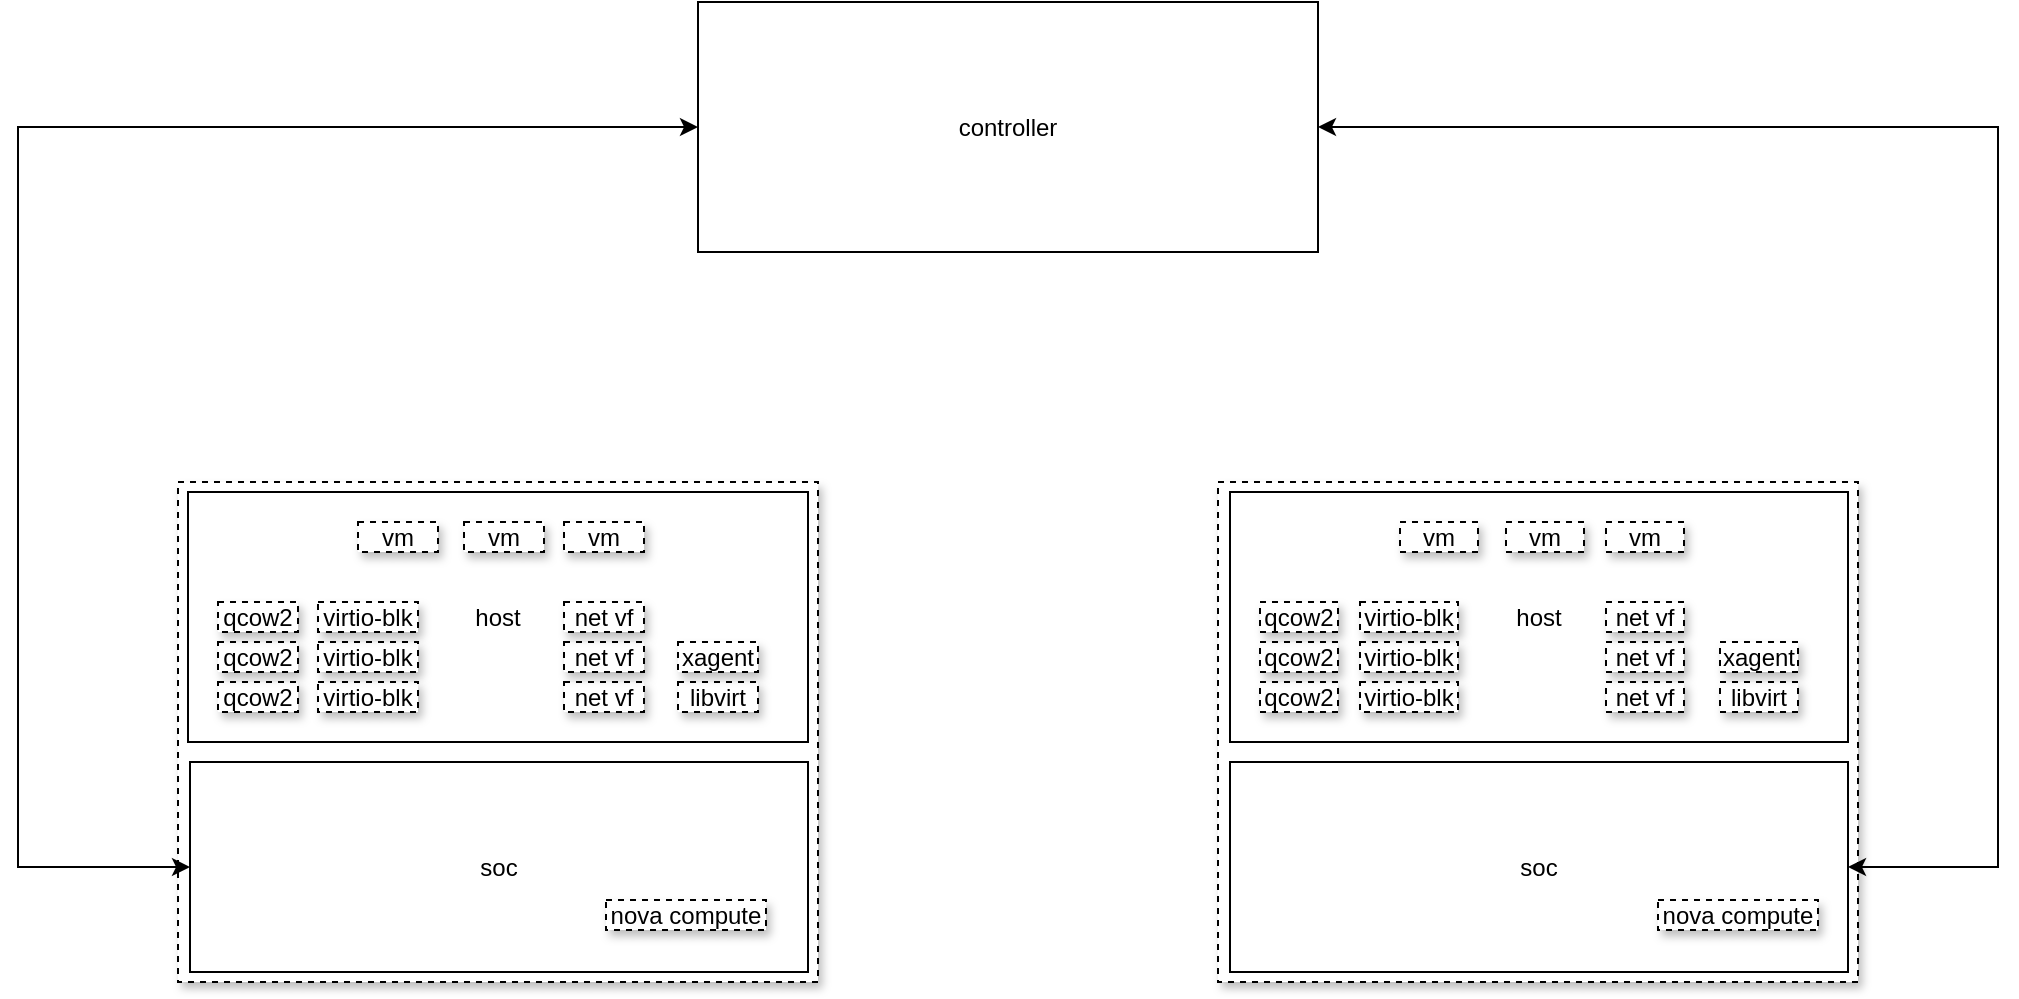 <mxfile version="16.5.3" type="github">
  <diagram id="BWb1KWBUvwRuPx-WHsDX" name="Page-1">
    <mxGraphModel dx="1113" dy="760" grid="1" gridSize="10" guides="1" tooltips="1" connect="1" arrows="1" fold="1" page="1" pageScale="1" pageWidth="827" pageHeight="1169" math="0" shadow="0">
      <root>
        <mxCell id="0" />
        <mxCell id="1" parent="0" />
        <mxCell id="d7l75vfM0CyaOL6KbHwW-1" value="" style="rounded=0;whiteSpace=wrap;html=1;shadow=1;dashed=1;" vertex="1" parent="1">
          <mxGeometry x="250" y="250" width="320" height="250" as="geometry" />
        </mxCell>
        <mxCell id="d7l75vfM0CyaOL6KbHwW-2" value="host" style="rounded=0;whiteSpace=wrap;html=1;" vertex="1" parent="1">
          <mxGeometry x="255" y="255" width="310" height="125" as="geometry" />
        </mxCell>
        <mxCell id="d7l75vfM0CyaOL6KbHwW-4" value="soc" style="rounded=0;whiteSpace=wrap;html=1;" vertex="1" parent="1">
          <mxGeometry x="256" y="390" width="309" height="105" as="geometry" />
        </mxCell>
        <mxCell id="d7l75vfM0CyaOL6KbHwW-5" value="" style="rounded=0;whiteSpace=wrap;html=1;shadow=1;dashed=1;" vertex="1" parent="1">
          <mxGeometry x="770" y="250" width="320" height="250" as="geometry" />
        </mxCell>
        <mxCell id="d7l75vfM0CyaOL6KbHwW-7" value="soc" style="rounded=0;whiteSpace=wrap;html=1;" vertex="1" parent="1">
          <mxGeometry x="776" y="390" width="309" height="105" as="geometry" />
        </mxCell>
        <mxCell id="d7l75vfM0CyaOL6KbHwW-9" value="controller" style="rounded=0;whiteSpace=wrap;html=1;" vertex="1" parent="1">
          <mxGeometry x="510" y="10" width="310" height="125" as="geometry" />
        </mxCell>
        <mxCell id="d7l75vfM0CyaOL6KbHwW-10" value="" style="endArrow=classic;startArrow=classic;html=1;rounded=0;exitX=0;exitY=0.5;exitDx=0;exitDy=0;edgeStyle=orthogonalEdgeStyle;entryX=0;entryY=0.5;entryDx=0;entryDy=0;" edge="1" parent="1" source="d7l75vfM0CyaOL6KbHwW-4" target="d7l75vfM0CyaOL6KbHwW-9">
          <mxGeometry width="50" height="50" relative="1" as="geometry">
            <mxPoint x="560" y="310" as="sourcePoint" />
            <mxPoint x="180" y="150" as="targetPoint" />
            <Array as="points">
              <mxPoint x="170" y="443" />
              <mxPoint x="170" y="73" />
            </Array>
          </mxGeometry>
        </mxCell>
        <mxCell id="d7l75vfM0CyaOL6KbHwW-11" value="" style="endArrow=classic;startArrow=classic;html=1;rounded=0;entryX=1;entryY=0.5;entryDx=0;entryDy=0;exitX=1;exitY=0.5;exitDx=0;exitDy=0;edgeStyle=orthogonalEdgeStyle;" edge="1" parent="1" source="d7l75vfM0CyaOL6KbHwW-7" target="d7l75vfM0CyaOL6KbHwW-9">
          <mxGeometry width="50" height="50" relative="1" as="geometry">
            <mxPoint x="990" y="150" as="sourcePoint" />
            <mxPoint x="1040" y="100" as="targetPoint" />
            <Array as="points">
              <mxPoint x="1160" y="443" />
              <mxPoint x="1160" y="73" />
            </Array>
          </mxGeometry>
        </mxCell>
        <mxCell id="d7l75vfM0CyaOL6KbHwW-12" value="qcow2" style="rounded=0;whiteSpace=wrap;html=1;shadow=1;dashed=1;" vertex="1" parent="1">
          <mxGeometry x="270" y="350" width="40" height="15" as="geometry" />
        </mxCell>
        <mxCell id="d7l75vfM0CyaOL6KbHwW-13" value="qcow2" style="rounded=0;whiteSpace=wrap;html=1;shadow=1;dashed=1;" vertex="1" parent="1">
          <mxGeometry x="270" y="330" width="40" height="15" as="geometry" />
        </mxCell>
        <mxCell id="d7l75vfM0CyaOL6KbHwW-14" value="qcow2" style="rounded=0;whiteSpace=wrap;html=1;shadow=1;dashed=1;" vertex="1" parent="1">
          <mxGeometry x="270" y="310" width="40" height="15" as="geometry" />
        </mxCell>
        <mxCell id="d7l75vfM0CyaOL6KbHwW-15" value="virtio-blk" style="rounded=0;whiteSpace=wrap;html=1;shadow=1;dashed=1;" vertex="1" parent="1">
          <mxGeometry x="320" y="350" width="50" height="15" as="geometry" />
        </mxCell>
        <mxCell id="d7l75vfM0CyaOL6KbHwW-16" value="virtio-blk" style="rounded=0;whiteSpace=wrap;html=1;shadow=1;dashed=1;" vertex="1" parent="1">
          <mxGeometry x="320" y="330" width="50" height="15" as="geometry" />
        </mxCell>
        <mxCell id="d7l75vfM0CyaOL6KbHwW-17" value="virtio-blk" style="rounded=0;whiteSpace=wrap;html=1;shadow=1;dashed=1;" vertex="1" parent="1">
          <mxGeometry x="320" y="310" width="50" height="15" as="geometry" />
        </mxCell>
        <mxCell id="d7l75vfM0CyaOL6KbHwW-18" value="net vf" style="rounded=0;whiteSpace=wrap;html=1;shadow=1;dashed=1;" vertex="1" parent="1">
          <mxGeometry x="443" y="350" width="40" height="15" as="geometry" />
        </mxCell>
        <mxCell id="d7l75vfM0CyaOL6KbHwW-19" value="net vf" style="rounded=0;whiteSpace=wrap;html=1;shadow=1;dashed=1;" vertex="1" parent="1">
          <mxGeometry x="443" y="330" width="40" height="15" as="geometry" />
        </mxCell>
        <mxCell id="d7l75vfM0CyaOL6KbHwW-20" value="net vf" style="rounded=0;whiteSpace=wrap;html=1;shadow=1;dashed=1;" vertex="1" parent="1">
          <mxGeometry x="443" y="310" width="40" height="15" as="geometry" />
        </mxCell>
        <mxCell id="d7l75vfM0CyaOL6KbHwW-22" value="libvirt" style="rounded=0;whiteSpace=wrap;html=1;shadow=1;dashed=1;" vertex="1" parent="1">
          <mxGeometry x="500" y="350" width="40" height="15" as="geometry" />
        </mxCell>
        <mxCell id="d7l75vfM0CyaOL6KbHwW-23" value="xagent" style="rounded=0;whiteSpace=wrap;html=1;shadow=1;dashed=1;" vertex="1" parent="1">
          <mxGeometry x="500" y="330" width="40" height="15" as="geometry" />
        </mxCell>
        <mxCell id="d7l75vfM0CyaOL6KbHwW-24" value="vm" style="rounded=0;whiteSpace=wrap;html=1;shadow=1;dashed=1;" vertex="1" parent="1">
          <mxGeometry x="340" y="270" width="40" height="15" as="geometry" />
        </mxCell>
        <mxCell id="d7l75vfM0CyaOL6KbHwW-25" value="vm" style="rounded=0;whiteSpace=wrap;html=1;shadow=1;dashed=1;" vertex="1" parent="1">
          <mxGeometry x="443" y="270" width="40" height="15" as="geometry" />
        </mxCell>
        <mxCell id="d7l75vfM0CyaOL6KbHwW-26" value="vm" style="rounded=0;whiteSpace=wrap;html=1;shadow=1;dashed=1;" vertex="1" parent="1">
          <mxGeometry x="393" y="270" width="40" height="15" as="geometry" />
        </mxCell>
        <mxCell id="d7l75vfM0CyaOL6KbHwW-27" value="host" style="rounded=0;whiteSpace=wrap;html=1;" vertex="1" parent="1">
          <mxGeometry x="776" y="255" width="309" height="125" as="geometry" />
        </mxCell>
        <mxCell id="d7l75vfM0CyaOL6KbHwW-28" value="qcow2" style="rounded=0;whiteSpace=wrap;html=1;shadow=1;dashed=1;" vertex="1" parent="1">
          <mxGeometry x="791" y="350" width="39" height="15" as="geometry" />
        </mxCell>
        <mxCell id="d7l75vfM0CyaOL6KbHwW-29" value="qcow2" style="rounded=0;whiteSpace=wrap;html=1;shadow=1;dashed=1;" vertex="1" parent="1">
          <mxGeometry x="791" y="330" width="39" height="15" as="geometry" />
        </mxCell>
        <mxCell id="d7l75vfM0CyaOL6KbHwW-30" value="qcow2" style="rounded=0;whiteSpace=wrap;html=1;shadow=1;dashed=1;" vertex="1" parent="1">
          <mxGeometry x="791" y="310" width="39" height="15" as="geometry" />
        </mxCell>
        <mxCell id="d7l75vfM0CyaOL6KbHwW-31" value="virtio-blk" style="rounded=0;whiteSpace=wrap;html=1;shadow=1;dashed=1;" vertex="1" parent="1">
          <mxGeometry x="841" y="350" width="49" height="15" as="geometry" />
        </mxCell>
        <mxCell id="d7l75vfM0CyaOL6KbHwW-32" value="virtio-blk" style="rounded=0;whiteSpace=wrap;html=1;shadow=1;dashed=1;" vertex="1" parent="1">
          <mxGeometry x="841" y="330" width="49" height="15" as="geometry" />
        </mxCell>
        <mxCell id="d7l75vfM0CyaOL6KbHwW-33" value="virtio-blk" style="rounded=0;whiteSpace=wrap;html=1;shadow=1;dashed=1;" vertex="1" parent="1">
          <mxGeometry x="841" y="310" width="49" height="15" as="geometry" />
        </mxCell>
        <mxCell id="d7l75vfM0CyaOL6KbHwW-34" value="net vf" style="rounded=0;whiteSpace=wrap;html=1;shadow=1;dashed=1;" vertex="1" parent="1">
          <mxGeometry x="964" y="350" width="39" height="15" as="geometry" />
        </mxCell>
        <mxCell id="d7l75vfM0CyaOL6KbHwW-35" value="net vf" style="rounded=0;whiteSpace=wrap;html=1;shadow=1;dashed=1;" vertex="1" parent="1">
          <mxGeometry x="964" y="330" width="39" height="15" as="geometry" />
        </mxCell>
        <mxCell id="d7l75vfM0CyaOL6KbHwW-36" value="net vf" style="rounded=0;whiteSpace=wrap;html=1;shadow=1;dashed=1;" vertex="1" parent="1">
          <mxGeometry x="964" y="310" width="39" height="15" as="geometry" />
        </mxCell>
        <mxCell id="d7l75vfM0CyaOL6KbHwW-37" value="libvirt" style="rounded=0;whiteSpace=wrap;html=1;shadow=1;dashed=1;" vertex="1" parent="1">
          <mxGeometry x="1021" y="350" width="39" height="15" as="geometry" />
        </mxCell>
        <mxCell id="d7l75vfM0CyaOL6KbHwW-38" value="xagent" style="rounded=0;whiteSpace=wrap;html=1;shadow=1;dashed=1;" vertex="1" parent="1">
          <mxGeometry x="1021" y="330" width="39" height="15" as="geometry" />
        </mxCell>
        <mxCell id="d7l75vfM0CyaOL6KbHwW-39" value="vm" style="rounded=0;whiteSpace=wrap;html=1;shadow=1;dashed=1;" vertex="1" parent="1">
          <mxGeometry x="861" y="270" width="39" height="15" as="geometry" />
        </mxCell>
        <mxCell id="d7l75vfM0CyaOL6KbHwW-40" value="vm" style="rounded=0;whiteSpace=wrap;html=1;shadow=1;dashed=1;" vertex="1" parent="1">
          <mxGeometry x="964" y="270" width="39" height="15" as="geometry" />
        </mxCell>
        <mxCell id="d7l75vfM0CyaOL6KbHwW-41" value="vm" style="rounded=0;whiteSpace=wrap;html=1;shadow=1;dashed=1;" vertex="1" parent="1">
          <mxGeometry x="914" y="270" width="39" height="15" as="geometry" />
        </mxCell>
        <mxCell id="d7l75vfM0CyaOL6KbHwW-42" value="nova compute" style="rounded=0;whiteSpace=wrap;html=1;shadow=1;dashed=1;" vertex="1" parent="1">
          <mxGeometry x="464" y="459" width="80" height="15" as="geometry" />
        </mxCell>
        <mxCell id="d7l75vfM0CyaOL6KbHwW-43" value="nova compute" style="rounded=0;whiteSpace=wrap;html=1;shadow=1;dashed=1;" vertex="1" parent="1">
          <mxGeometry x="990" y="459" width="80" height="15" as="geometry" />
        </mxCell>
      </root>
    </mxGraphModel>
  </diagram>
</mxfile>
